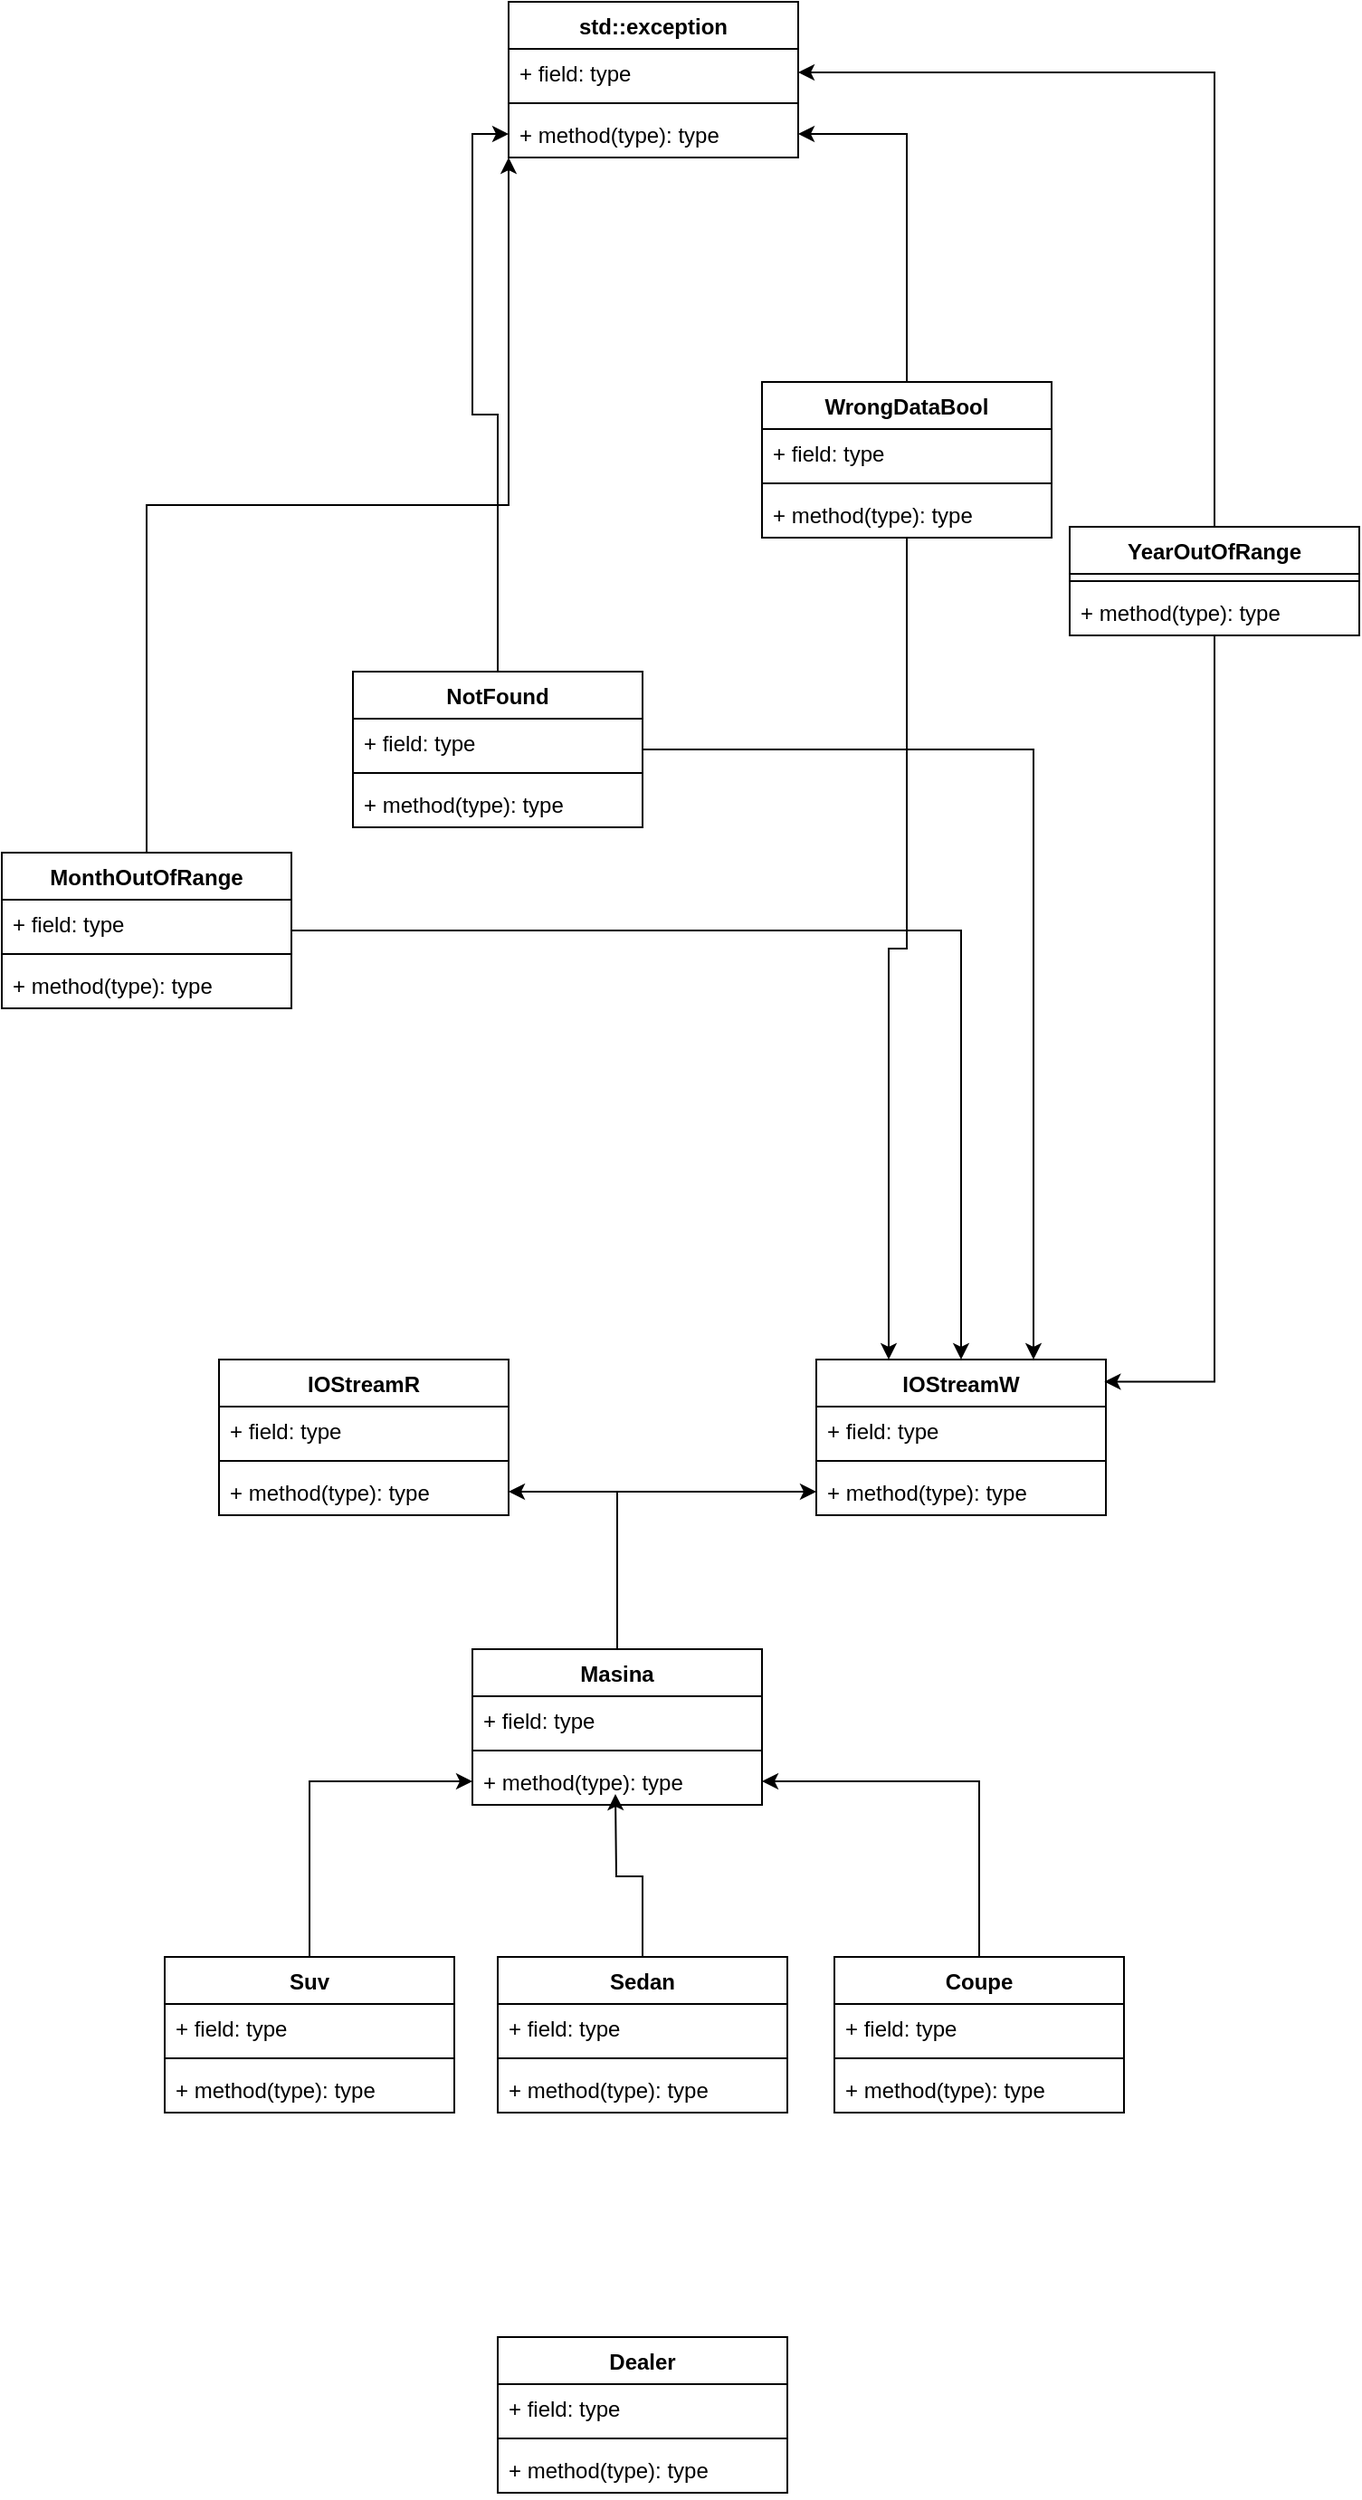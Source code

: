 <mxfile version="20.8.3" type="device"><diagram id="C5RBs43oDa-KdzZeNtuy" name="Page-1"><mxGraphModel dx="1290" dy="1759" grid="1" gridSize="10" guides="1" tooltips="1" connect="1" arrows="1" fold="1" page="1" pageScale="1" pageWidth="827" pageHeight="1169" math="0" shadow="0"><root><mxCell id="WIyWlLk6GJQsqaUBKTNV-0"/><mxCell id="WIyWlLk6GJQsqaUBKTNV-1" parent="WIyWlLk6GJQsqaUBKTNV-0"/><mxCell id="poMemotDr8FhxLsRZ2_A-31" style="edgeStyle=orthogonalEdgeStyle;rounded=0;orthogonalLoop=1;jettySize=auto;html=1;exitX=0.5;exitY=0;exitDx=0;exitDy=0;entryX=1;entryY=0.5;entryDx=0;entryDy=0;" edge="1" parent="WIyWlLk6GJQsqaUBKTNV-1" source="poMemotDr8FhxLsRZ2_A-0" target="poMemotDr8FhxLsRZ2_A-26"><mxGeometry relative="1" as="geometry"/></mxCell><mxCell id="poMemotDr8FhxLsRZ2_A-32" style="edgeStyle=orthogonalEdgeStyle;rounded=0;orthogonalLoop=1;jettySize=auto;html=1;exitX=0.5;exitY=0;exitDx=0;exitDy=0;entryX=0;entryY=0.5;entryDx=0;entryDy=0;" edge="1" parent="WIyWlLk6GJQsqaUBKTNV-1" source="poMemotDr8FhxLsRZ2_A-0" target="poMemotDr8FhxLsRZ2_A-30"><mxGeometry relative="1" as="geometry"/></mxCell><mxCell id="poMemotDr8FhxLsRZ2_A-0" value="Masina" style="swimlane;fontStyle=1;align=center;verticalAlign=top;childLayout=stackLayout;horizontal=1;startSize=26;horizontalStack=0;resizeParent=1;resizeParentMax=0;resizeLast=0;collapsible=1;marginBottom=0;" vertex="1" parent="WIyWlLk6GJQsqaUBKTNV-1"><mxGeometry x="320" y="50" width="160" height="86" as="geometry"/></mxCell><mxCell id="poMemotDr8FhxLsRZ2_A-1" value="+ field: type" style="text;strokeColor=none;fillColor=none;align=left;verticalAlign=top;spacingLeft=4;spacingRight=4;overflow=hidden;rotatable=0;points=[[0,0.5],[1,0.5]];portConstraint=eastwest;" vertex="1" parent="poMemotDr8FhxLsRZ2_A-0"><mxGeometry y="26" width="160" height="26" as="geometry"/></mxCell><mxCell id="poMemotDr8FhxLsRZ2_A-2" value="" style="line;strokeWidth=1;fillColor=none;align=left;verticalAlign=middle;spacingTop=-1;spacingLeft=3;spacingRight=3;rotatable=0;labelPosition=right;points=[];portConstraint=eastwest;strokeColor=inherit;" vertex="1" parent="poMemotDr8FhxLsRZ2_A-0"><mxGeometry y="52" width="160" height="8" as="geometry"/></mxCell><mxCell id="poMemotDr8FhxLsRZ2_A-3" value="+ method(type): type" style="text;strokeColor=none;fillColor=none;align=left;verticalAlign=top;spacingLeft=4;spacingRight=4;overflow=hidden;rotatable=0;points=[[0,0.5],[1,0.5]];portConstraint=eastwest;" vertex="1" parent="poMemotDr8FhxLsRZ2_A-0"><mxGeometry y="60" width="160" height="26" as="geometry"/></mxCell><mxCell id="poMemotDr8FhxLsRZ2_A-20" style="edgeStyle=orthogonalEdgeStyle;rounded=0;orthogonalLoop=1;jettySize=auto;html=1;exitX=0.5;exitY=0;exitDx=0;exitDy=0;entryX=0;entryY=0.5;entryDx=0;entryDy=0;" edge="1" parent="WIyWlLk6GJQsqaUBKTNV-1" source="poMemotDr8FhxLsRZ2_A-4" target="poMemotDr8FhxLsRZ2_A-3"><mxGeometry relative="1" as="geometry"/></mxCell><mxCell id="poMemotDr8FhxLsRZ2_A-4" value="Suv&#10;" style="swimlane;fontStyle=1;align=center;verticalAlign=top;childLayout=stackLayout;horizontal=1;startSize=26;horizontalStack=0;resizeParent=1;resizeParentMax=0;resizeLast=0;collapsible=1;marginBottom=0;" vertex="1" parent="WIyWlLk6GJQsqaUBKTNV-1"><mxGeometry x="150" y="220" width="160" height="86" as="geometry"/></mxCell><mxCell id="poMemotDr8FhxLsRZ2_A-5" value="+ field: type" style="text;strokeColor=none;fillColor=none;align=left;verticalAlign=top;spacingLeft=4;spacingRight=4;overflow=hidden;rotatable=0;points=[[0,0.5],[1,0.5]];portConstraint=eastwest;" vertex="1" parent="poMemotDr8FhxLsRZ2_A-4"><mxGeometry y="26" width="160" height="26" as="geometry"/></mxCell><mxCell id="poMemotDr8FhxLsRZ2_A-6" value="" style="line;strokeWidth=1;fillColor=none;align=left;verticalAlign=middle;spacingTop=-1;spacingLeft=3;spacingRight=3;rotatable=0;labelPosition=right;points=[];portConstraint=eastwest;strokeColor=inherit;" vertex="1" parent="poMemotDr8FhxLsRZ2_A-4"><mxGeometry y="52" width="160" height="8" as="geometry"/></mxCell><mxCell id="poMemotDr8FhxLsRZ2_A-7" value="+ method(type): type" style="text;strokeColor=none;fillColor=none;align=left;verticalAlign=top;spacingLeft=4;spacingRight=4;overflow=hidden;rotatable=0;points=[[0,0.5],[1,0.5]];portConstraint=eastwest;" vertex="1" parent="poMemotDr8FhxLsRZ2_A-4"><mxGeometry y="60" width="160" height="26" as="geometry"/></mxCell><mxCell id="poMemotDr8FhxLsRZ2_A-21" style="edgeStyle=orthogonalEdgeStyle;rounded=0;orthogonalLoop=1;jettySize=auto;html=1;exitX=0.5;exitY=0;exitDx=0;exitDy=0;" edge="1" parent="WIyWlLk6GJQsqaUBKTNV-1" source="poMemotDr8FhxLsRZ2_A-9"><mxGeometry relative="1" as="geometry"><mxPoint x="399" y="130" as="targetPoint"/></mxGeometry></mxCell><mxCell id="poMemotDr8FhxLsRZ2_A-9" value="Sedan" style="swimlane;fontStyle=1;align=center;verticalAlign=top;childLayout=stackLayout;horizontal=1;startSize=26;horizontalStack=0;resizeParent=1;resizeParentMax=0;resizeLast=0;collapsible=1;marginBottom=0;" vertex="1" parent="WIyWlLk6GJQsqaUBKTNV-1"><mxGeometry x="334" y="220" width="160" height="86" as="geometry"/></mxCell><mxCell id="poMemotDr8FhxLsRZ2_A-10" value="+ field: type" style="text;strokeColor=none;fillColor=none;align=left;verticalAlign=top;spacingLeft=4;spacingRight=4;overflow=hidden;rotatable=0;points=[[0,0.5],[1,0.5]];portConstraint=eastwest;" vertex="1" parent="poMemotDr8FhxLsRZ2_A-9"><mxGeometry y="26" width="160" height="26" as="geometry"/></mxCell><mxCell id="poMemotDr8FhxLsRZ2_A-11" value="" style="line;strokeWidth=1;fillColor=none;align=left;verticalAlign=middle;spacingTop=-1;spacingLeft=3;spacingRight=3;rotatable=0;labelPosition=right;points=[];portConstraint=eastwest;strokeColor=inherit;" vertex="1" parent="poMemotDr8FhxLsRZ2_A-9"><mxGeometry y="52" width="160" height="8" as="geometry"/></mxCell><mxCell id="poMemotDr8FhxLsRZ2_A-12" value="+ method(type): type" style="text;strokeColor=none;fillColor=none;align=left;verticalAlign=top;spacingLeft=4;spacingRight=4;overflow=hidden;rotatable=0;points=[[0,0.5],[1,0.5]];portConstraint=eastwest;" vertex="1" parent="poMemotDr8FhxLsRZ2_A-9"><mxGeometry y="60" width="160" height="26" as="geometry"/></mxCell><mxCell id="poMemotDr8FhxLsRZ2_A-22" style="edgeStyle=orthogonalEdgeStyle;rounded=0;orthogonalLoop=1;jettySize=auto;html=1;exitX=0.5;exitY=0;exitDx=0;exitDy=0;entryX=1;entryY=0.5;entryDx=0;entryDy=0;" edge="1" parent="WIyWlLk6GJQsqaUBKTNV-1" source="poMemotDr8FhxLsRZ2_A-14" target="poMemotDr8FhxLsRZ2_A-3"><mxGeometry relative="1" as="geometry"/></mxCell><mxCell id="poMemotDr8FhxLsRZ2_A-14" value="Coupe" style="swimlane;fontStyle=1;align=center;verticalAlign=top;childLayout=stackLayout;horizontal=1;startSize=26;horizontalStack=0;resizeParent=1;resizeParentMax=0;resizeLast=0;collapsible=1;marginBottom=0;" vertex="1" parent="WIyWlLk6GJQsqaUBKTNV-1"><mxGeometry x="520" y="220" width="160" height="86" as="geometry"/></mxCell><mxCell id="poMemotDr8FhxLsRZ2_A-15" value="+ field: type" style="text;strokeColor=none;fillColor=none;align=left;verticalAlign=top;spacingLeft=4;spacingRight=4;overflow=hidden;rotatable=0;points=[[0,0.5],[1,0.5]];portConstraint=eastwest;" vertex="1" parent="poMemotDr8FhxLsRZ2_A-14"><mxGeometry y="26" width="160" height="26" as="geometry"/></mxCell><mxCell id="poMemotDr8FhxLsRZ2_A-16" value="" style="line;strokeWidth=1;fillColor=none;align=left;verticalAlign=middle;spacingTop=-1;spacingLeft=3;spacingRight=3;rotatable=0;labelPosition=right;points=[];portConstraint=eastwest;strokeColor=inherit;" vertex="1" parent="poMemotDr8FhxLsRZ2_A-14"><mxGeometry y="52" width="160" height="8" as="geometry"/></mxCell><mxCell id="poMemotDr8FhxLsRZ2_A-17" value="+ method(type): type" style="text;strokeColor=none;fillColor=none;align=left;verticalAlign=top;spacingLeft=4;spacingRight=4;overflow=hidden;rotatable=0;points=[[0,0.5],[1,0.5]];portConstraint=eastwest;" vertex="1" parent="poMemotDr8FhxLsRZ2_A-14"><mxGeometry y="60" width="160" height="26" as="geometry"/></mxCell><mxCell id="poMemotDr8FhxLsRZ2_A-23" value="IOStreamR" style="swimlane;fontStyle=1;align=center;verticalAlign=top;childLayout=stackLayout;horizontal=1;startSize=26;horizontalStack=0;resizeParent=1;resizeParentMax=0;resizeLast=0;collapsible=1;marginBottom=0;" vertex="1" parent="WIyWlLk6GJQsqaUBKTNV-1"><mxGeometry x="180" y="-110" width="160" height="86" as="geometry"/></mxCell><mxCell id="poMemotDr8FhxLsRZ2_A-24" value="+ field: type" style="text;strokeColor=none;fillColor=none;align=left;verticalAlign=top;spacingLeft=4;spacingRight=4;overflow=hidden;rotatable=0;points=[[0,0.5],[1,0.5]];portConstraint=eastwest;" vertex="1" parent="poMemotDr8FhxLsRZ2_A-23"><mxGeometry y="26" width="160" height="26" as="geometry"/></mxCell><mxCell id="poMemotDr8FhxLsRZ2_A-25" value="" style="line;strokeWidth=1;fillColor=none;align=left;verticalAlign=middle;spacingTop=-1;spacingLeft=3;spacingRight=3;rotatable=0;labelPosition=right;points=[];portConstraint=eastwest;strokeColor=inherit;" vertex="1" parent="poMemotDr8FhxLsRZ2_A-23"><mxGeometry y="52" width="160" height="8" as="geometry"/></mxCell><mxCell id="poMemotDr8FhxLsRZ2_A-26" value="+ method(type): type" style="text;strokeColor=none;fillColor=none;align=left;verticalAlign=top;spacingLeft=4;spacingRight=4;overflow=hidden;rotatable=0;points=[[0,0.5],[1,0.5]];portConstraint=eastwest;" vertex="1" parent="poMemotDr8FhxLsRZ2_A-23"><mxGeometry y="60" width="160" height="26" as="geometry"/></mxCell><mxCell id="poMemotDr8FhxLsRZ2_A-27" value="IOStreamW" style="swimlane;fontStyle=1;align=center;verticalAlign=top;childLayout=stackLayout;horizontal=1;startSize=26;horizontalStack=0;resizeParent=1;resizeParentMax=0;resizeLast=0;collapsible=1;marginBottom=0;" vertex="1" parent="WIyWlLk6GJQsqaUBKTNV-1"><mxGeometry x="510" y="-110" width="160" height="86" as="geometry"/></mxCell><mxCell id="poMemotDr8FhxLsRZ2_A-28" value="+ field: type" style="text;strokeColor=none;fillColor=none;align=left;verticalAlign=top;spacingLeft=4;spacingRight=4;overflow=hidden;rotatable=0;points=[[0,0.5],[1,0.5]];portConstraint=eastwest;" vertex="1" parent="poMemotDr8FhxLsRZ2_A-27"><mxGeometry y="26" width="160" height="26" as="geometry"/></mxCell><mxCell id="poMemotDr8FhxLsRZ2_A-29" value="" style="line;strokeWidth=1;fillColor=none;align=left;verticalAlign=middle;spacingTop=-1;spacingLeft=3;spacingRight=3;rotatable=0;labelPosition=right;points=[];portConstraint=eastwest;strokeColor=inherit;" vertex="1" parent="poMemotDr8FhxLsRZ2_A-27"><mxGeometry y="52" width="160" height="8" as="geometry"/></mxCell><mxCell id="poMemotDr8FhxLsRZ2_A-30" value="+ method(type): type" style="text;strokeColor=none;fillColor=none;align=left;verticalAlign=top;spacingLeft=4;spacingRight=4;overflow=hidden;rotatable=0;points=[[0,0.5],[1,0.5]];portConstraint=eastwest;" vertex="1" parent="poMemotDr8FhxLsRZ2_A-27"><mxGeometry y="60" width="160" height="26" as="geometry"/></mxCell><mxCell id="poMemotDr8FhxLsRZ2_A-33" value="Dealer" style="swimlane;fontStyle=1;align=center;verticalAlign=top;childLayout=stackLayout;horizontal=1;startSize=26;horizontalStack=0;resizeParent=1;resizeParentMax=0;resizeLast=0;collapsible=1;marginBottom=0;" vertex="1" parent="WIyWlLk6GJQsqaUBKTNV-1"><mxGeometry x="334" y="430" width="160" height="86" as="geometry"/></mxCell><mxCell id="poMemotDr8FhxLsRZ2_A-34" value="+ field: type" style="text;strokeColor=none;fillColor=none;align=left;verticalAlign=top;spacingLeft=4;spacingRight=4;overflow=hidden;rotatable=0;points=[[0,0.5],[1,0.5]];portConstraint=eastwest;" vertex="1" parent="poMemotDr8FhxLsRZ2_A-33"><mxGeometry y="26" width="160" height="26" as="geometry"/></mxCell><mxCell id="poMemotDr8FhxLsRZ2_A-35" value="" style="line;strokeWidth=1;fillColor=none;align=left;verticalAlign=middle;spacingTop=-1;spacingLeft=3;spacingRight=3;rotatable=0;labelPosition=right;points=[];portConstraint=eastwest;strokeColor=inherit;" vertex="1" parent="poMemotDr8FhxLsRZ2_A-33"><mxGeometry y="52" width="160" height="8" as="geometry"/></mxCell><mxCell id="poMemotDr8FhxLsRZ2_A-36" value="+ method(type): type" style="text;strokeColor=none;fillColor=none;align=left;verticalAlign=top;spacingLeft=4;spacingRight=4;overflow=hidden;rotatable=0;points=[[0,0.5],[1,0.5]];portConstraint=eastwest;" vertex="1" parent="poMemotDr8FhxLsRZ2_A-33"><mxGeometry y="60" width="160" height="26" as="geometry"/></mxCell><mxCell id="poMemotDr8FhxLsRZ2_A-59" style="edgeStyle=orthogonalEdgeStyle;rounded=0;orthogonalLoop=1;jettySize=auto;html=1;exitX=0.5;exitY=0;exitDx=0;exitDy=0;entryX=0;entryY=0.5;entryDx=0;entryDy=0;" edge="1" parent="WIyWlLk6GJQsqaUBKTNV-1" source="poMemotDr8FhxLsRZ2_A-37" target="poMemotDr8FhxLsRZ2_A-56"><mxGeometry relative="1" as="geometry"/></mxCell><mxCell id="poMemotDr8FhxLsRZ2_A-63" style="edgeStyle=orthogonalEdgeStyle;rounded=0;orthogonalLoop=1;jettySize=auto;html=1;entryX=0.75;entryY=0;entryDx=0;entryDy=0;" edge="1" parent="WIyWlLk6GJQsqaUBKTNV-1" source="poMemotDr8FhxLsRZ2_A-37" target="poMemotDr8FhxLsRZ2_A-27"><mxGeometry relative="1" as="geometry"/></mxCell><mxCell id="poMemotDr8FhxLsRZ2_A-37" value="NotFound" style="swimlane;fontStyle=1;align=center;verticalAlign=top;childLayout=stackLayout;horizontal=1;startSize=26;horizontalStack=0;resizeParent=1;resizeParentMax=0;resizeLast=0;collapsible=1;marginBottom=0;" vertex="1" parent="WIyWlLk6GJQsqaUBKTNV-1"><mxGeometry x="254" y="-490" width="160" height="86" as="geometry"/></mxCell><mxCell id="poMemotDr8FhxLsRZ2_A-38" value="+ field: type" style="text;strokeColor=none;fillColor=none;align=left;verticalAlign=top;spacingLeft=4;spacingRight=4;overflow=hidden;rotatable=0;points=[[0,0.5],[1,0.5]];portConstraint=eastwest;" vertex="1" parent="poMemotDr8FhxLsRZ2_A-37"><mxGeometry y="26" width="160" height="26" as="geometry"/></mxCell><mxCell id="poMemotDr8FhxLsRZ2_A-39" value="" style="line;strokeWidth=1;fillColor=none;align=left;verticalAlign=middle;spacingTop=-1;spacingLeft=3;spacingRight=3;rotatable=0;labelPosition=right;points=[];portConstraint=eastwest;strokeColor=inherit;" vertex="1" parent="poMemotDr8FhxLsRZ2_A-37"><mxGeometry y="52" width="160" height="8" as="geometry"/></mxCell><mxCell id="poMemotDr8FhxLsRZ2_A-40" value="+ method(type): type" style="text;strokeColor=none;fillColor=none;align=left;verticalAlign=top;spacingLeft=4;spacingRight=4;overflow=hidden;rotatable=0;points=[[0,0.5],[1,0.5]];portConstraint=eastwest;" vertex="1" parent="poMemotDr8FhxLsRZ2_A-37"><mxGeometry y="60" width="160" height="26" as="geometry"/></mxCell><mxCell id="poMemotDr8FhxLsRZ2_A-60" style="edgeStyle=orthogonalEdgeStyle;rounded=0;orthogonalLoop=1;jettySize=auto;html=1;exitX=0.5;exitY=0;exitDx=0;exitDy=0;entryX=1;entryY=0.5;entryDx=0;entryDy=0;" edge="1" parent="WIyWlLk6GJQsqaUBKTNV-1" source="poMemotDr8FhxLsRZ2_A-41" target="poMemotDr8FhxLsRZ2_A-56"><mxGeometry relative="1" as="geometry"/></mxCell><mxCell id="poMemotDr8FhxLsRZ2_A-64" style="edgeStyle=orthogonalEdgeStyle;rounded=0;orthogonalLoop=1;jettySize=auto;html=1;entryX=0.25;entryY=0;entryDx=0;entryDy=0;" edge="1" parent="WIyWlLk6GJQsqaUBKTNV-1" source="poMemotDr8FhxLsRZ2_A-41" target="poMemotDr8FhxLsRZ2_A-27"><mxGeometry relative="1" as="geometry"/></mxCell><mxCell id="poMemotDr8FhxLsRZ2_A-41" value="WrongDataBool" style="swimlane;fontStyle=1;align=center;verticalAlign=top;childLayout=stackLayout;horizontal=1;startSize=26;horizontalStack=0;resizeParent=1;resizeParentMax=0;resizeLast=0;collapsible=1;marginBottom=0;" vertex="1" parent="WIyWlLk6GJQsqaUBKTNV-1"><mxGeometry x="480" y="-650" width="160" height="86" as="geometry"/></mxCell><mxCell id="poMemotDr8FhxLsRZ2_A-42" value="+ field: type" style="text;strokeColor=none;fillColor=none;align=left;verticalAlign=top;spacingLeft=4;spacingRight=4;overflow=hidden;rotatable=0;points=[[0,0.5],[1,0.5]];portConstraint=eastwest;" vertex="1" parent="poMemotDr8FhxLsRZ2_A-41"><mxGeometry y="26" width="160" height="26" as="geometry"/></mxCell><mxCell id="poMemotDr8FhxLsRZ2_A-43" value="" style="line;strokeWidth=1;fillColor=none;align=left;verticalAlign=middle;spacingTop=-1;spacingLeft=3;spacingRight=3;rotatable=0;labelPosition=right;points=[];portConstraint=eastwest;strokeColor=inherit;" vertex="1" parent="poMemotDr8FhxLsRZ2_A-41"><mxGeometry y="52" width="160" height="8" as="geometry"/></mxCell><mxCell id="poMemotDr8FhxLsRZ2_A-44" value="+ method(type): type" style="text;strokeColor=none;fillColor=none;align=left;verticalAlign=top;spacingLeft=4;spacingRight=4;overflow=hidden;rotatable=0;points=[[0,0.5],[1,0.5]];portConstraint=eastwest;" vertex="1" parent="poMemotDr8FhxLsRZ2_A-41"><mxGeometry y="60" width="160" height="26" as="geometry"/></mxCell><mxCell id="poMemotDr8FhxLsRZ2_A-58" style="edgeStyle=orthogonalEdgeStyle;rounded=0;orthogonalLoop=1;jettySize=auto;html=1;exitX=0.5;exitY=0;exitDx=0;exitDy=0;entryX=0;entryY=1;entryDx=0;entryDy=0;" edge="1" parent="WIyWlLk6GJQsqaUBKTNV-1" source="poMemotDr8FhxLsRZ2_A-45" target="poMemotDr8FhxLsRZ2_A-53"><mxGeometry relative="1" as="geometry"/></mxCell><mxCell id="poMemotDr8FhxLsRZ2_A-62" style="edgeStyle=orthogonalEdgeStyle;rounded=0;orthogonalLoop=1;jettySize=auto;html=1;entryX=0.5;entryY=0;entryDx=0;entryDy=0;" edge="1" parent="WIyWlLk6GJQsqaUBKTNV-1" source="poMemotDr8FhxLsRZ2_A-45" target="poMemotDr8FhxLsRZ2_A-27"><mxGeometry relative="1" as="geometry"/></mxCell><mxCell id="poMemotDr8FhxLsRZ2_A-45" value="MonthOutOfRange" style="swimlane;fontStyle=1;align=center;verticalAlign=top;childLayout=stackLayout;horizontal=1;startSize=26;horizontalStack=0;resizeParent=1;resizeParentMax=0;resizeLast=0;collapsible=1;marginBottom=0;" vertex="1" parent="WIyWlLk6GJQsqaUBKTNV-1"><mxGeometry x="60" y="-390" width="160" height="86" as="geometry"/></mxCell><mxCell id="poMemotDr8FhxLsRZ2_A-46" value="+ field: type" style="text;strokeColor=none;fillColor=none;align=left;verticalAlign=top;spacingLeft=4;spacingRight=4;overflow=hidden;rotatable=0;points=[[0,0.5],[1,0.5]];portConstraint=eastwest;" vertex="1" parent="poMemotDr8FhxLsRZ2_A-45"><mxGeometry y="26" width="160" height="26" as="geometry"/></mxCell><mxCell id="poMemotDr8FhxLsRZ2_A-47" value="" style="line;strokeWidth=1;fillColor=none;align=left;verticalAlign=middle;spacingTop=-1;spacingLeft=3;spacingRight=3;rotatable=0;labelPosition=right;points=[];portConstraint=eastwest;strokeColor=inherit;" vertex="1" parent="poMemotDr8FhxLsRZ2_A-45"><mxGeometry y="52" width="160" height="8" as="geometry"/></mxCell><mxCell id="poMemotDr8FhxLsRZ2_A-48" value="+ method(type): type" style="text;strokeColor=none;fillColor=none;align=left;verticalAlign=top;spacingLeft=4;spacingRight=4;overflow=hidden;rotatable=0;points=[[0,0.5],[1,0.5]];portConstraint=eastwest;" vertex="1" parent="poMemotDr8FhxLsRZ2_A-45"><mxGeometry y="60" width="160" height="26" as="geometry"/></mxCell><mxCell id="poMemotDr8FhxLsRZ2_A-61" style="edgeStyle=orthogonalEdgeStyle;rounded=0;orthogonalLoop=1;jettySize=auto;html=1;exitX=0.5;exitY=0;exitDx=0;exitDy=0;entryX=1;entryY=0.5;entryDx=0;entryDy=0;" edge="1" parent="WIyWlLk6GJQsqaUBKTNV-1" source="poMemotDr8FhxLsRZ2_A-49" target="poMemotDr8FhxLsRZ2_A-54"><mxGeometry relative="1" as="geometry"/></mxCell><mxCell id="poMemotDr8FhxLsRZ2_A-65" style="edgeStyle=orthogonalEdgeStyle;rounded=0;orthogonalLoop=1;jettySize=auto;html=1;entryX=0.995;entryY=0.142;entryDx=0;entryDy=0;entryPerimeter=0;" edge="1" parent="WIyWlLk6GJQsqaUBKTNV-1" source="poMemotDr8FhxLsRZ2_A-49" target="poMemotDr8FhxLsRZ2_A-27"><mxGeometry relative="1" as="geometry"/></mxCell><mxCell id="poMemotDr8FhxLsRZ2_A-49" value="YearOutOfRange" style="swimlane;fontStyle=1;align=center;verticalAlign=top;childLayout=stackLayout;horizontal=1;startSize=26;horizontalStack=0;resizeParent=1;resizeParentMax=0;resizeLast=0;collapsible=1;marginBottom=0;" vertex="1" parent="WIyWlLk6GJQsqaUBKTNV-1"><mxGeometry x="650" y="-570" width="160" height="60" as="geometry"/></mxCell><mxCell id="poMemotDr8FhxLsRZ2_A-51" value="" style="line;strokeWidth=1;fillColor=none;align=left;verticalAlign=middle;spacingTop=-1;spacingLeft=3;spacingRight=3;rotatable=0;labelPosition=right;points=[];portConstraint=eastwest;strokeColor=inherit;" vertex="1" parent="poMemotDr8FhxLsRZ2_A-49"><mxGeometry y="26" width="160" height="8" as="geometry"/></mxCell><mxCell id="poMemotDr8FhxLsRZ2_A-52" value="+ method(type): type" style="text;strokeColor=none;fillColor=none;align=left;verticalAlign=top;spacingLeft=4;spacingRight=4;overflow=hidden;rotatable=0;points=[[0,0.5],[1,0.5]];portConstraint=eastwest;" vertex="1" parent="poMemotDr8FhxLsRZ2_A-49"><mxGeometry y="34" width="160" height="26" as="geometry"/></mxCell><mxCell id="poMemotDr8FhxLsRZ2_A-53" value="std::exception" style="swimlane;fontStyle=1;align=center;verticalAlign=top;childLayout=stackLayout;horizontal=1;startSize=26;horizontalStack=0;resizeParent=1;resizeParentMax=0;resizeLast=0;collapsible=1;marginBottom=0;" vertex="1" parent="WIyWlLk6GJQsqaUBKTNV-1"><mxGeometry x="340" y="-860" width="160" height="86" as="geometry"/></mxCell><mxCell id="poMemotDr8FhxLsRZ2_A-54" value="+ field: type" style="text;strokeColor=none;fillColor=none;align=left;verticalAlign=top;spacingLeft=4;spacingRight=4;overflow=hidden;rotatable=0;points=[[0,0.5],[1,0.5]];portConstraint=eastwest;" vertex="1" parent="poMemotDr8FhxLsRZ2_A-53"><mxGeometry y="26" width="160" height="26" as="geometry"/></mxCell><mxCell id="poMemotDr8FhxLsRZ2_A-55" value="" style="line;strokeWidth=1;fillColor=none;align=left;verticalAlign=middle;spacingTop=-1;spacingLeft=3;spacingRight=3;rotatable=0;labelPosition=right;points=[];portConstraint=eastwest;strokeColor=inherit;" vertex="1" parent="poMemotDr8FhxLsRZ2_A-53"><mxGeometry y="52" width="160" height="8" as="geometry"/></mxCell><mxCell id="poMemotDr8FhxLsRZ2_A-56" value="+ method(type): type" style="text;strokeColor=none;fillColor=none;align=left;verticalAlign=top;spacingLeft=4;spacingRight=4;overflow=hidden;rotatable=0;points=[[0,0.5],[1,0.5]];portConstraint=eastwest;" vertex="1" parent="poMemotDr8FhxLsRZ2_A-53"><mxGeometry y="60" width="160" height="26" as="geometry"/></mxCell></root></mxGraphModel></diagram></mxfile>
